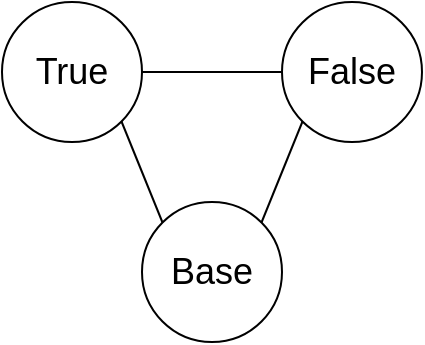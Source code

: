 <mxfile version="24.4.13" type="device">
  <diagram name="第 1 页" id="Ggvo661OqqvHamPnh1aC">
    <mxGraphModel dx="1221" dy="618" grid="1" gridSize="10" guides="1" tooltips="1" connect="1" arrows="1" fold="1" page="1" pageScale="1" pageWidth="827" pageHeight="1169" math="0" shadow="0">
      <root>
        <mxCell id="0" />
        <mxCell id="1" parent="0" />
        <mxCell id="2ytuz0vw5fblZUWjGe5h-1" value="&lt;font style=&quot;font-size: 18px;&quot;&gt;Base&lt;/font&gt;" style="ellipse;whiteSpace=wrap;html=1;aspect=fixed;" vertex="1" parent="1">
          <mxGeometry x="360" y="280" width="70" height="70" as="geometry" />
        </mxCell>
        <mxCell id="2ytuz0vw5fblZUWjGe5h-4" style="edgeStyle=orthogonalEdgeStyle;rounded=0;orthogonalLoop=1;jettySize=auto;html=1;exitX=1;exitY=0.5;exitDx=0;exitDy=0;entryX=0;entryY=0.5;entryDx=0;entryDy=0;endArrow=none;endFill=0;" edge="1" parent="1" source="2ytuz0vw5fblZUWjGe5h-2" target="2ytuz0vw5fblZUWjGe5h-3">
          <mxGeometry relative="1" as="geometry" />
        </mxCell>
        <mxCell id="2ytuz0vw5fblZUWjGe5h-6" style="rounded=0;orthogonalLoop=1;jettySize=auto;html=1;exitX=1;exitY=1;exitDx=0;exitDy=0;entryX=0;entryY=0;entryDx=0;entryDy=0;endArrow=none;endFill=0;" edge="1" parent="1" source="2ytuz0vw5fblZUWjGe5h-2" target="2ytuz0vw5fblZUWjGe5h-1">
          <mxGeometry relative="1" as="geometry" />
        </mxCell>
        <mxCell id="2ytuz0vw5fblZUWjGe5h-2" value="&lt;font style=&quot;font-size: 18px;&quot;&gt;True&lt;/font&gt;&lt;span style=&quot;color: rgba(0, 0, 0, 0); font-family: monospace; font-size: 0px; text-align: start; text-wrap: nowrap;&quot;&gt;%3CmxGraphModel%3E%3Croot%3E%3CmxCell%20id%3D%220%22%2F%3E%3CmxCell%20id%3D%221%22%20parent%3D%220%22%2F%3E%3CmxCell%20id%3D%222%22%20value%3D%22%26lt%3Bfont%20style%3D%26quot%3Bfont-size%3A%2018px%3B%26quot%3B%26gt%3BBase%26lt%3B%2Ffont%26gt%3B%22%20style%3D%22ellipse%3BwhiteSpace%3Dwrap%3Bhtml%3D1%3Baspect%3Dfixed%3B%22%20vertex%3D%221%22%20parent%3D%221%22%3E%3CmxGeometry%20x%3D%22370%22%20y%3D%22290%22%20width%3D%2270%22%20height%3D%2270%22%20as%3D%22geometry%22%2F%3E%3C%2FmxCell%3E%3C%2Froot%3E%3C%2FmxGraphModel%3E&lt;/span&gt;" style="ellipse;whiteSpace=wrap;html=1;aspect=fixed;" vertex="1" parent="1">
          <mxGeometry x="290" y="180" width="70" height="70" as="geometry" />
        </mxCell>
        <mxCell id="2ytuz0vw5fblZUWjGe5h-5" style="rounded=0;orthogonalLoop=1;jettySize=auto;html=1;exitX=0;exitY=1;exitDx=0;exitDy=0;entryX=1;entryY=0;entryDx=0;entryDy=0;endArrow=none;endFill=0;" edge="1" parent="1" source="2ytuz0vw5fblZUWjGe5h-3" target="2ytuz0vw5fblZUWjGe5h-1">
          <mxGeometry relative="1" as="geometry" />
        </mxCell>
        <mxCell id="2ytuz0vw5fblZUWjGe5h-3" value="&lt;font style=&quot;font-size: 18px;&quot;&gt;False&lt;/font&gt;" style="ellipse;whiteSpace=wrap;html=1;aspect=fixed;" vertex="1" parent="1">
          <mxGeometry x="430" y="180" width="70" height="70" as="geometry" />
        </mxCell>
      </root>
    </mxGraphModel>
  </diagram>
</mxfile>
